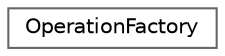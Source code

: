 digraph "Graphical Class Hierarchy"
{
 // LATEX_PDF_SIZE
  bgcolor="transparent";
  edge [fontname=Helvetica,fontsize=10,labelfontname=Helvetica,labelfontsize=10];
  node [fontname=Helvetica,fontsize=10,shape=box,height=0.2,width=0.4];
  rankdir="LR";
  Node0 [id="Node000000",label="OperationFactory",height=0.2,width=0.4,color="grey40", fillcolor="white", style="filled",URL="$classmexplus_1_1_operation_factory.html",tooltip="Factory class for operations."];
}
